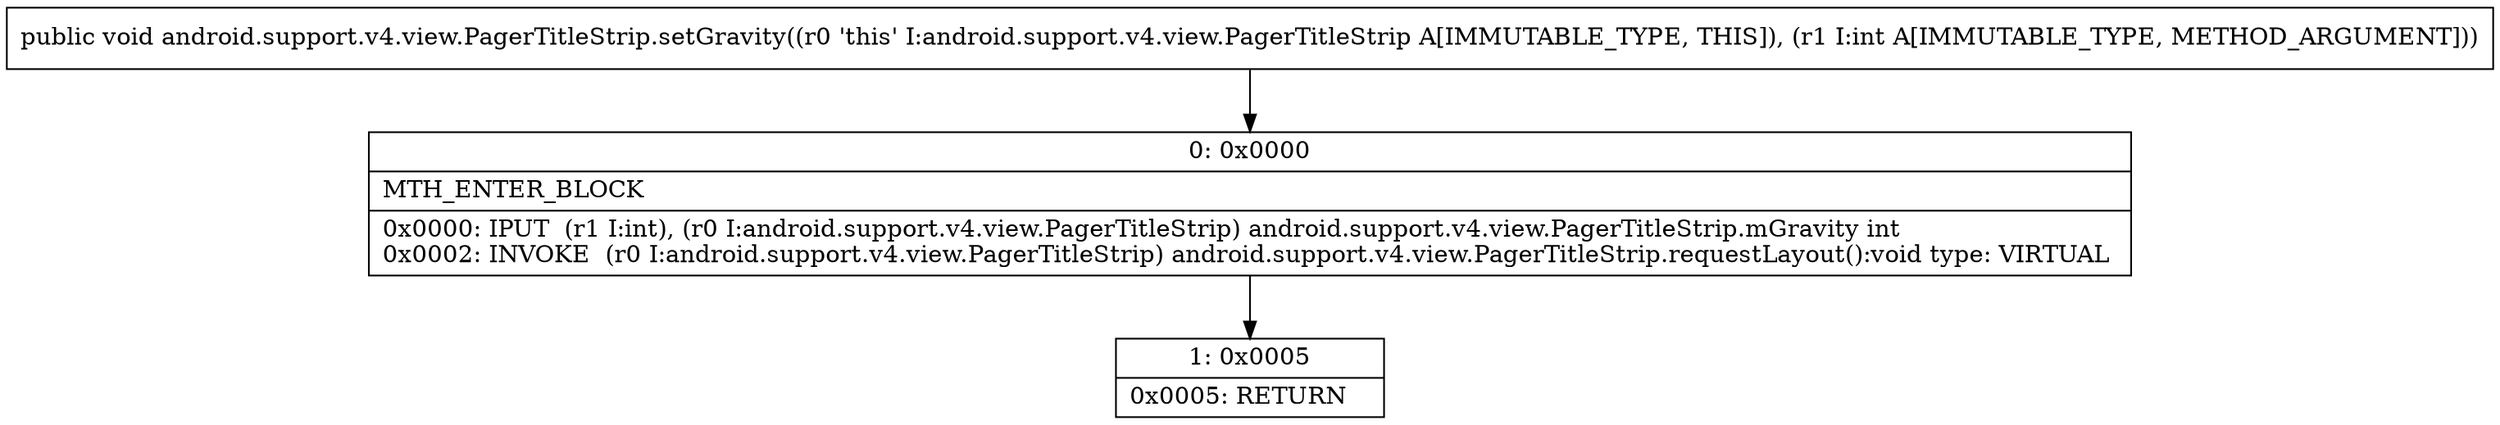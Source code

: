 digraph "CFG forandroid.support.v4.view.PagerTitleStrip.setGravity(I)V" {
Node_0 [shape=record,label="{0\:\ 0x0000|MTH_ENTER_BLOCK\l|0x0000: IPUT  (r1 I:int), (r0 I:android.support.v4.view.PagerTitleStrip) android.support.v4.view.PagerTitleStrip.mGravity int \l0x0002: INVOKE  (r0 I:android.support.v4.view.PagerTitleStrip) android.support.v4.view.PagerTitleStrip.requestLayout():void type: VIRTUAL \l}"];
Node_1 [shape=record,label="{1\:\ 0x0005|0x0005: RETURN   \l}"];
MethodNode[shape=record,label="{public void android.support.v4.view.PagerTitleStrip.setGravity((r0 'this' I:android.support.v4.view.PagerTitleStrip A[IMMUTABLE_TYPE, THIS]), (r1 I:int A[IMMUTABLE_TYPE, METHOD_ARGUMENT])) }"];
MethodNode -> Node_0;
Node_0 -> Node_1;
}

